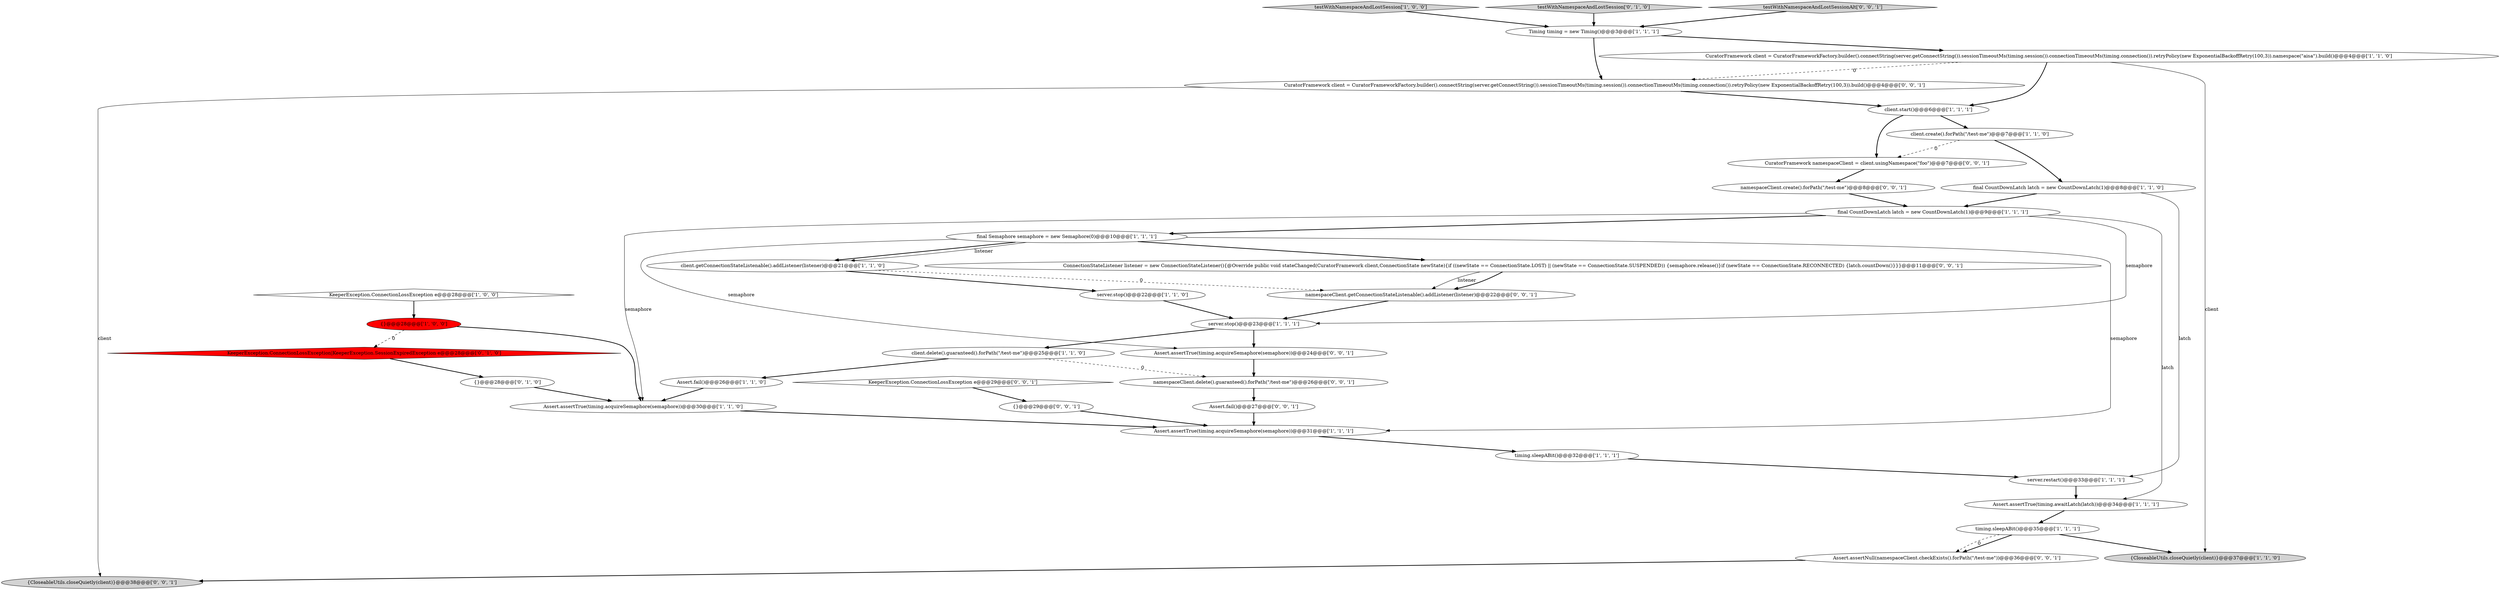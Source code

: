 digraph {
5 [style = filled, label = "{}@@@28@@@['1', '0', '0']", fillcolor = red, shape = ellipse image = "AAA1AAABBB1BBB"];
37 [style = filled, label = "namespaceClient.getConnectionStateListenable().addListener(listener)@@@22@@@['0', '0', '1']", fillcolor = white, shape = ellipse image = "AAA0AAABBB3BBB"];
14 [style = filled, label = "Assert.assertTrue(timing.acquireSemaphore(semaphore))@@@30@@@['1', '1', '0']", fillcolor = white, shape = ellipse image = "AAA0AAABBB1BBB"];
33 [style = filled, label = "Assert.assertNull(namespaceClient.checkExists().forPath(\"/test-me\"))@@@36@@@['0', '0', '1']", fillcolor = white, shape = ellipse image = "AAA0AAABBB3BBB"];
8 [style = filled, label = "timing.sleepABit()@@@32@@@['1', '1', '1']", fillcolor = white, shape = ellipse image = "AAA0AAABBB1BBB"];
4 [style = filled, label = "Assert.fail()@@@26@@@['1', '1', '0']", fillcolor = white, shape = ellipse image = "AAA0AAABBB1BBB"];
23 [style = filled, label = "{}@@@28@@@['0', '1', '0']", fillcolor = white, shape = ellipse image = "AAA0AAABBB2BBB"];
9 [style = filled, label = "testWithNamespaceAndLostSession['1', '0', '0']", fillcolor = lightgray, shape = diamond image = "AAA0AAABBB1BBB"];
13 [style = filled, label = "client.start()@@@6@@@['1', '1', '1']", fillcolor = white, shape = ellipse image = "AAA0AAABBB1BBB"];
21 [style = filled, label = "timing.sleepABit()@@@35@@@['1', '1', '1']", fillcolor = white, shape = ellipse image = "AAA0AAABBB1BBB"];
36 [style = filled, label = "{CloseableUtils.closeQuietly(client)}@@@38@@@['0', '0', '1']", fillcolor = lightgray, shape = ellipse image = "AAA0AAABBB3BBB"];
28 [style = filled, label = "namespaceClient.create().forPath(\"/test-me\")@@@8@@@['0', '0', '1']", fillcolor = white, shape = ellipse image = "AAA0AAABBB3BBB"];
2 [style = filled, label = "KeeperException.ConnectionLossException e@@@28@@@['1', '0', '0']", fillcolor = white, shape = diamond image = "AAA0AAABBB1BBB"];
6 [style = filled, label = "Assert.assertTrue(timing.awaitLatch(latch))@@@34@@@['1', '1', '1']", fillcolor = white, shape = ellipse image = "AAA0AAABBB1BBB"];
32 [style = filled, label = "KeeperException.ConnectionLossException e@@@29@@@['0', '0', '1']", fillcolor = white, shape = diamond image = "AAA0AAABBB3BBB"];
11 [style = filled, label = "final CountDownLatch latch = new CountDownLatch(1)@@@9@@@['1', '1', '1']", fillcolor = white, shape = ellipse image = "AAA0AAABBB1BBB"];
19 [style = filled, label = "server.restart()@@@33@@@['1', '1', '1']", fillcolor = white, shape = ellipse image = "AAA0AAABBB1BBB"];
29 [style = filled, label = "Assert.assertTrue(timing.acquireSemaphore(semaphore))@@@24@@@['0', '0', '1']", fillcolor = white, shape = ellipse image = "AAA0AAABBB3BBB"];
25 [style = filled, label = "CuratorFramework client = CuratorFrameworkFactory.builder().connectString(server.getConnectString()).sessionTimeoutMs(timing.session()).connectionTimeoutMs(timing.connection()).retryPolicy(new ExponentialBackoffRetry(100,3)).build()@@@4@@@['0', '0', '1']", fillcolor = white, shape = ellipse image = "AAA0AAABBB3BBB"];
26 [style = filled, label = "CuratorFramework namespaceClient = client.usingNamespace(\"foo\")@@@7@@@['0', '0', '1']", fillcolor = white, shape = ellipse image = "AAA0AAABBB3BBB"];
35 [style = filled, label = "Assert.fail()@@@27@@@['0', '0', '1']", fillcolor = white, shape = ellipse image = "AAA0AAABBB3BBB"];
3 [style = filled, label = "Assert.assertTrue(timing.acquireSemaphore(semaphore))@@@31@@@['1', '1', '1']", fillcolor = white, shape = ellipse image = "AAA0AAABBB1BBB"];
12 [style = filled, label = "final CountDownLatch latch = new CountDownLatch(1)@@@8@@@['1', '1', '0']", fillcolor = white, shape = ellipse image = "AAA0AAABBB1BBB"];
22 [style = filled, label = "testWithNamespaceAndLostSession['0', '1', '0']", fillcolor = lightgray, shape = diamond image = "AAA0AAABBB2BBB"];
15 [style = filled, label = "client.getConnectionStateListenable().addListener(listener)@@@21@@@['1', '1', '0']", fillcolor = white, shape = ellipse image = "AAA0AAABBB1BBB"];
7 [style = filled, label = "server.stop()@@@23@@@['1', '1', '1']", fillcolor = white, shape = ellipse image = "AAA0AAABBB1BBB"];
10 [style = filled, label = "final Semaphore semaphore = new Semaphore(0)@@@10@@@['1', '1', '1']", fillcolor = white, shape = ellipse image = "AAA0AAABBB1BBB"];
16 [style = filled, label = "Timing timing = new Timing()@@@3@@@['1', '1', '1']", fillcolor = white, shape = ellipse image = "AAA0AAABBB1BBB"];
20 [style = filled, label = "client.delete().guaranteed().forPath(\"/test-me\")@@@25@@@['1', '1', '0']", fillcolor = white, shape = ellipse image = "AAA0AAABBB1BBB"];
18 [style = filled, label = "client.create().forPath(\"/test-me\")@@@7@@@['1', '1', '0']", fillcolor = white, shape = ellipse image = "AAA0AAABBB1BBB"];
17 [style = filled, label = "{CloseableUtils.closeQuietly(client)}@@@37@@@['1', '1', '0']", fillcolor = lightgray, shape = ellipse image = "AAA0AAABBB1BBB"];
27 [style = filled, label = "{}@@@29@@@['0', '0', '1']", fillcolor = white, shape = ellipse image = "AAA0AAABBB3BBB"];
1 [style = filled, label = "server.stop()@@@22@@@['1', '1', '0']", fillcolor = white, shape = ellipse image = "AAA0AAABBB1BBB"];
0 [style = filled, label = "CuratorFramework client = CuratorFrameworkFactory.builder().connectString(server.getConnectString()).sessionTimeoutMs(timing.session()).connectionTimeoutMs(timing.connection()).retryPolicy(new ExponentialBackoffRetry(100,3)).namespace(\"aisa\").build()@@@4@@@['1', '1', '0']", fillcolor = white, shape = ellipse image = "AAA0AAABBB1BBB"];
30 [style = filled, label = "namespaceClient.delete().guaranteed().forPath(\"/test-me\")@@@26@@@['0', '0', '1']", fillcolor = white, shape = ellipse image = "AAA0AAABBB3BBB"];
31 [style = filled, label = "ConnectionStateListener listener = new ConnectionStateListener(){@Override public void stateChanged(CuratorFramework client,ConnectionState newState){if ((newState == ConnectionState.LOST) || (newState == ConnectionState.SUSPENDED)) {semaphore.release()}if (newState == ConnectionState.RECONNECTED) {latch.countDown()}}}@@@11@@@['0', '0', '1']", fillcolor = white, shape = ellipse image = "AAA0AAABBB3BBB"];
24 [style = filled, label = "KeeperException.ConnectionLossException|KeeperException.SessionExpiredException e@@@28@@@['0', '1', '0']", fillcolor = red, shape = diamond image = "AAA1AAABBB2BBB"];
34 [style = filled, label = "testWithNamespaceAndLostSessionAlt['0', '0', '1']", fillcolor = lightgray, shape = diamond image = "AAA0AAABBB3BBB"];
14->3 [style = bold, label=""];
31->37 [style = bold, label=""];
16->0 [style = bold, label=""];
4->14 [style = bold, label=""];
12->19 [style = solid, label="latch"];
10->15 [style = bold, label=""];
10->31 [style = bold, label=""];
0->13 [style = bold, label=""];
35->3 [style = bold, label=""];
29->30 [style = bold, label=""];
22->16 [style = bold, label=""];
25->13 [style = bold, label=""];
8->19 [style = bold, label=""];
6->21 [style = bold, label=""];
15->37 [style = dashed, label="0"];
21->33 [style = bold, label=""];
28->11 [style = bold, label=""];
11->7 [style = solid, label="semaphore"];
27->3 [style = bold, label=""];
12->11 [style = bold, label=""];
5->24 [style = dashed, label="0"];
18->12 [style = bold, label=""];
32->27 [style = bold, label=""];
16->25 [style = bold, label=""];
7->20 [style = bold, label=""];
5->14 [style = bold, label=""];
19->6 [style = bold, label=""];
24->23 [style = bold, label=""];
1->7 [style = bold, label=""];
9->16 [style = bold, label=""];
37->7 [style = bold, label=""];
11->14 [style = solid, label="semaphore"];
20->4 [style = bold, label=""];
0->17 [style = solid, label="client"];
23->14 [style = bold, label=""];
10->3 [style = solid, label="semaphore"];
11->6 [style = solid, label="latch"];
30->35 [style = bold, label=""];
0->25 [style = dashed, label="0"];
13->26 [style = bold, label=""];
11->10 [style = bold, label=""];
25->36 [style = solid, label="client"];
21->33 [style = dashed, label="0"];
3->8 [style = bold, label=""];
34->16 [style = bold, label=""];
33->36 [style = bold, label=""];
7->29 [style = bold, label=""];
20->30 [style = dashed, label="0"];
10->15 [style = solid, label="listener"];
31->37 [style = solid, label="listener"];
26->28 [style = bold, label=""];
10->29 [style = solid, label="semaphore"];
21->17 [style = bold, label=""];
18->26 [style = dashed, label="0"];
13->18 [style = bold, label=""];
2->5 [style = bold, label=""];
15->1 [style = bold, label=""];
}
